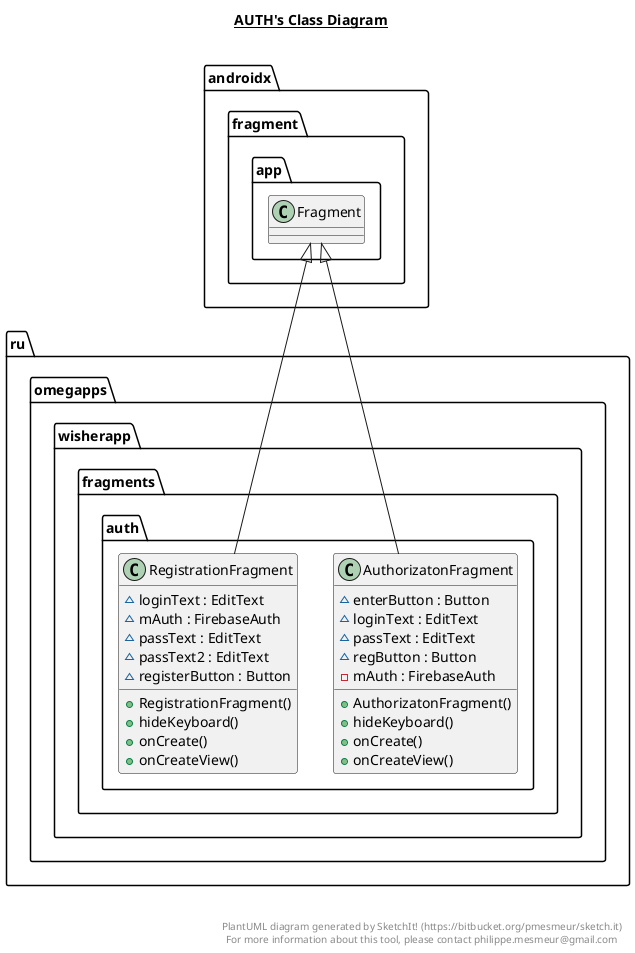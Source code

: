 @startuml

title __AUTH's Class Diagram__\n

  namespace ru.omegapps.wisherapp {
    namespace fragments {
      namespace auth {
        class ru.omegapps.wisherapp.fragments.auth.AuthorizatonFragment {
            ~ enterButton : Button
            ~ loginText : EditText
            ~ passText : EditText
            ~ regButton : Button
            - mAuth : FirebaseAuth
            + AuthorizatonFragment()
            + hideKeyboard()
            + onCreate()
            + onCreateView()
        }
      }
    }
  }
  

  namespace ru.omegapps.wisherapp {
    namespace fragments {
      namespace auth {
        class ru.omegapps.wisherapp.fragments.auth.RegistrationFragment {
            ~ loginText : EditText
            ~ mAuth : FirebaseAuth
            ~ passText : EditText
            ~ passText2 : EditText
            ~ registerButton : Button
            + RegistrationFragment()
            + hideKeyboard()
            + onCreate()
            + onCreateView()
        }
      }
    }
  }
  

  ru.omegapps.wisherapp.fragments.auth.AuthorizatonFragment -up-|> androidx.fragment.app.Fragment
  ru.omegapps.wisherapp.fragments.auth.RegistrationFragment -up-|> androidx.fragment.app.Fragment


right footer


PlantUML diagram generated by SketchIt! (https://bitbucket.org/pmesmeur/sketch.it)
For more information about this tool, please contact philippe.mesmeur@gmail.com
endfooter

@enduml
